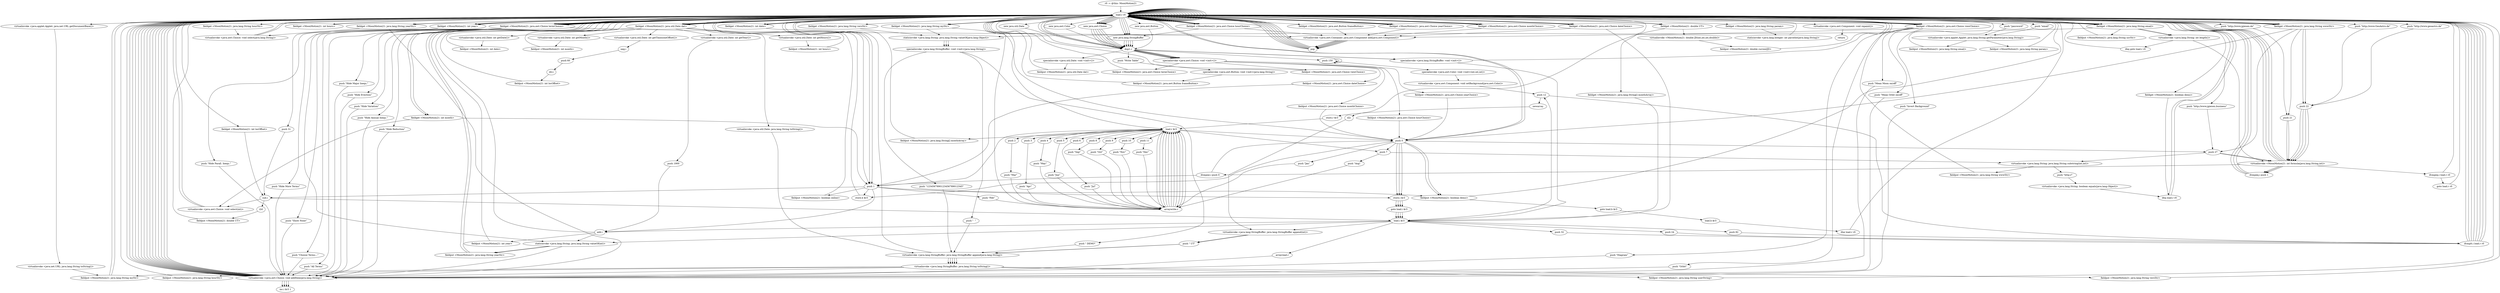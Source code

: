 digraph "" {
    "r0 := @this: MoonMotion21"
    "load.r r0"
    "r0 := @this: MoonMotion21"->"load.r r0";
    "new java.awt.Color"
    "load.r r0"->"new java.awt.Color";
    "dup1.r"
    "new java.awt.Color"->"dup1.r";
    "push 150"
    "dup1.r"->"push 150";
    "push 150"->"push 150";
    "push 150"->"push 150";
    "specialinvoke <java.awt.Color: void <init>(int,int,int)>"
    "push 150"->"specialinvoke <java.awt.Color: void <init>(int,int,int)>";
    "virtualinvoke <java.awt.Component: void setBackground(java.awt.Color)>"
    "specialinvoke <java.awt.Color: void <init>(int,int,int)>"->"virtualinvoke <java.awt.Component: void setBackground(java.awt.Color)>";
    "push 12"
    "virtualinvoke <java.awt.Component: void setBackground(java.awt.Color)>"->"push 12";
    "newarray"
    "push 12"->"newarray";
    "store.r $r3"
    "newarray"->"store.r $r3";
    "load.r $r3"
    "store.r $r3"->"load.r $r3";
    "push 0"
    "load.r $r3"->"push 0";
    "push \"Jan\""
    "push 0"->"push \"Jan\"";
    "arraywrite.r"
    "push \"Jan\""->"arraywrite.r";
    "arraywrite.r"->"load.r $r3";
    "push 1"
    "load.r $r3"->"push 1";
    "push \"Feb\""
    "push 1"->"push \"Feb\"";
    "push \"Feb\""->"arraywrite.r";
    "arraywrite.r"->"load.r $r3";
    "push 2"
    "load.r $r3"->"push 2";
    "push \"Mar\""
    "push 2"->"push \"Mar\"";
    "push \"Mar\""->"arraywrite.r";
    "arraywrite.r"->"load.r $r3";
    "push 3"
    "load.r $r3"->"push 3";
    "push \"Apr\""
    "push 3"->"push \"Apr\"";
    "push \"Apr\""->"arraywrite.r";
    "arraywrite.r"->"load.r $r3";
    "push 4"
    "load.r $r3"->"push 4";
    "push \"May\""
    "push 4"->"push \"May\"";
    "push \"May\""->"arraywrite.r";
    "arraywrite.r"->"load.r $r3";
    "push 5"
    "load.r $r3"->"push 5";
    "push \"Jun\""
    "push 5"->"push \"Jun\"";
    "push \"Jun\""->"arraywrite.r";
    "arraywrite.r"->"load.r $r3";
    "push 6"
    "load.r $r3"->"push 6";
    "push \"Jul\""
    "push 6"->"push \"Jul\"";
    "push \"Jul\""->"arraywrite.r";
    "arraywrite.r"->"load.r $r3";
    "push 7"
    "load.r $r3"->"push 7";
    "push \"Aug\""
    "push 7"->"push \"Aug\"";
    "push \"Aug\""->"arraywrite.r";
    "arraywrite.r"->"load.r $r3";
    "push 8"
    "load.r $r3"->"push 8";
    "push \"Sep\""
    "push 8"->"push \"Sep\"";
    "push \"Sep\""->"arraywrite.r";
    "arraywrite.r"->"load.r $r3";
    "push 9"
    "load.r $r3"->"push 9";
    "push \"Oct\""
    "push 9"->"push \"Oct\"";
    "push \"Oct\""->"arraywrite.r";
    "arraywrite.r"->"load.r $r3";
    "push 10"
    "load.r $r3"->"push 10";
    "push \"Nov\""
    "push 10"->"push \"Nov\"";
    "push \"Nov\""->"arraywrite.r";
    "arraywrite.r"->"load.r $r3";
    "push 11"
    "load.r $r3"->"push 11";
    "push \"Dec\""
    "push 11"->"push \"Dec\"";
    "push \"Dec\""->"arraywrite.r";
    "arraywrite.r"->"load.r r0";
    "load.r r0"->"load.r $r3";
    "fieldput <MoonMotion21: java.lang.String[] monthArray>"
    "load.r $r3"->"fieldput <MoonMotion21: java.lang.String[] monthArray>";
    "fieldput <MoonMotion21: java.lang.String[] monthArray>"->"load.r r0";
    "load.r r0"->"load.r r0";
    "virtualinvoke <java.applet.Applet: java.net.URL getDocumentBase()>"
    "load.r r0"->"virtualinvoke <java.applet.Applet: java.net.URL getDocumentBase()>";
    "virtualinvoke <java.net.URL: java.lang.String toString()>"
    "virtualinvoke <java.applet.Applet: java.net.URL getDocumentBase()>"->"virtualinvoke <java.net.URL: java.lang.String toString()>";
    "fieldput <MoonMotion21: java.lang.String myStr>"
    "virtualinvoke <java.net.URL: java.lang.String toString()>"->"fieldput <MoonMotion21: java.lang.String myStr>";
    "fieldput <MoonMotion21: java.lang.String myStr>"->"load.r r0";
    "new java.lang.StringBuffer"
    "load.r r0"->"new java.lang.StringBuffer";
    "new java.lang.StringBuffer"->"dup1.r";
    "dup1.r"->"load.r r0";
    "fieldget <MoonMotion21: java.lang.String myStr>"
    "load.r r0"->"fieldget <MoonMotion21: java.lang.String myStr>";
    "staticinvoke <java.lang.String: java.lang.String valueOf(java.lang.Object)>"
    "fieldget <MoonMotion21: java.lang.String myStr>"->"staticinvoke <java.lang.String: java.lang.String valueOf(java.lang.Object)>";
    "specialinvoke <java.lang.StringBuffer: void <init>(java.lang.String)>"
    "staticinvoke <java.lang.String: java.lang.String valueOf(java.lang.Object)>"->"specialinvoke <java.lang.StringBuffer: void <init>(java.lang.String)>";
    "push \"1234567890123456789012345\""
    "specialinvoke <java.lang.StringBuffer: void <init>(java.lang.String)>"->"push \"1234567890123456789012345\"";
    "virtualinvoke <java.lang.StringBuffer: java.lang.StringBuffer append(java.lang.String)>"
    "push \"1234567890123456789012345\""->"virtualinvoke <java.lang.StringBuffer: java.lang.StringBuffer append(java.lang.String)>";
    "virtualinvoke <java.lang.StringBuffer: java.lang.String toString()>"
    "virtualinvoke <java.lang.StringBuffer: java.lang.StringBuffer append(java.lang.String)>"->"virtualinvoke <java.lang.StringBuffer: java.lang.String toString()>";
    "virtualinvoke <java.lang.StringBuffer: java.lang.String toString()>"->"fieldput <MoonMotion21: java.lang.String myStr>";
    "fieldput <MoonMotion21: java.lang.String myStr>"->"load.r r0";
    "load.r r0"->"load.r r0";
    "load.r r0"->"fieldget <MoonMotion21: java.lang.String myStr>";
    "fieldget <MoonMotion21: java.lang.String myStr>"->"push 0";
    "push 27"
    "push 0"->"push 27";
    "virtualinvoke <java.lang.String: java.lang.String substring(int,int)>"
    "push 27"->"virtualinvoke <java.lang.String: java.lang.String substring(int,int)>";
    "fieldput <MoonMotion21: java.lang.String wwwStr>"
    "virtualinvoke <java.lang.String: java.lang.String substring(int,int)>"->"fieldput <MoonMotion21: java.lang.String wwwStr>";
    "fieldput <MoonMotion21: java.lang.String wwwStr>"->"load.r r0";
    "new java.util.Date"
    "load.r r0"->"new java.util.Date";
    "new java.util.Date"->"dup1.r";
    "specialinvoke <java.util.Date: void <init>()>"
    "dup1.r"->"specialinvoke <java.util.Date: void <init>()>";
    "fieldput <MoonMotion21: java.util.Date dat>"
    "specialinvoke <java.util.Date: void <init>()>"->"fieldput <MoonMotion21: java.util.Date dat>";
    "fieldput <MoonMotion21: java.util.Date dat>"->"load.r r0";
    "load.r r0"->"load.r r0";
    "fieldget <MoonMotion21: java.util.Date dat>"
    "load.r r0"->"fieldget <MoonMotion21: java.util.Date dat>";
    "virtualinvoke <java.util.Date: int getYear()>"
    "fieldget <MoonMotion21: java.util.Date dat>"->"virtualinvoke <java.util.Date: int getYear()>";
    "push 1900"
    "virtualinvoke <java.util.Date: int getYear()>"->"push 1900";
    "add.i"
    "push 1900"->"add.i";
    "fieldput <MoonMotion21: int year>"
    "add.i"->"fieldput <MoonMotion21: int year>";
    "fieldput <MoonMotion21: int year>"->"load.r r0";
    "load.r r0"->"load.r r0";
    "load.r r0"->"fieldget <MoonMotion21: java.util.Date dat>";
    "virtualinvoke <java.util.Date: int getMonth()>"
    "fieldget <MoonMotion21: java.util.Date dat>"->"virtualinvoke <java.util.Date: int getMonth()>";
    "fieldput <MoonMotion21: int month>"
    "virtualinvoke <java.util.Date: int getMonth()>"->"fieldput <MoonMotion21: int month>";
    "fieldput <MoonMotion21: int month>"->"load.r r0";
    "load.r r0"->"load.r r0";
    "load.r r0"->"fieldget <MoonMotion21: java.util.Date dat>";
    "virtualinvoke <java.util.Date: int getDate()>"
    "fieldget <MoonMotion21: java.util.Date dat>"->"virtualinvoke <java.util.Date: int getDate()>";
    "fieldput <MoonMotion21: int date>"
    "virtualinvoke <java.util.Date: int getDate()>"->"fieldput <MoonMotion21: int date>";
    "fieldput <MoonMotion21: int date>"->"load.r r0";
    "load.r r0"->"load.r r0";
    "load.r r0"->"fieldget <MoonMotion21: java.util.Date dat>";
    "virtualinvoke <java.util.Date: int getHours()>"
    "fieldget <MoonMotion21: java.util.Date dat>"->"virtualinvoke <java.util.Date: int getHours()>";
    "fieldput <MoonMotion21: int hours>"
    "virtualinvoke <java.util.Date: int getHours()>"->"fieldput <MoonMotion21: int hours>";
    "fieldput <MoonMotion21: int hours>"->"load.r r0";
    "load.r r0"->"load.r r0";
    "load.r r0"->"fieldget <MoonMotion21: java.util.Date dat>";
    "virtualinvoke <java.util.Date: int getTimezoneOffset()>"
    "fieldget <MoonMotion21: java.util.Date dat>"->"virtualinvoke <java.util.Date: int getTimezoneOffset()>";
    "neg.i"
    "virtualinvoke <java.util.Date: int getTimezoneOffset()>"->"neg.i";
    "push 60"
    "neg.i"->"push 60";
    "div.i"
    "push 60"->"div.i";
    "fieldput <MoonMotion21: int locOffset>"
    "div.i"->"fieldput <MoonMotion21: int locOffset>";
    "fieldput <MoonMotion21: int locOffset>"->"load.r r0";
    "load.r r0"->"load.r r0";
    "fieldget <MoonMotion21: int hours>"
    "load.r r0"->"fieldget <MoonMotion21: int hours>";
    "fieldget <MoonMotion21: int hours>"->"load.r r0";
    "fieldget <MoonMotion21: int locOffset>"
    "load.r r0"->"fieldget <MoonMotion21: int locOffset>";
    "sub.i"
    "fieldget <MoonMotion21: int locOffset>"->"sub.i";
    "i2d"
    "sub.i"->"i2d";
    "fieldput <MoonMotion21: double UT>"
    "i2d"->"fieldput <MoonMotion21: double UT>";
    "fieldput <MoonMotion21: double UT>"->"load.r r0";
    "load.r r0"->"load.r r0";
    "load.r r0"->"load.r r0";
    "fieldget <MoonMotion21: int date>"
    "load.r r0"->"fieldget <MoonMotion21: int date>";
    "fieldget <MoonMotion21: int date>"->"load.r r0";
    "fieldget <MoonMotion21: int month>"
    "load.r r0"->"fieldget <MoonMotion21: int month>";
    "fieldget <MoonMotion21: int month>"->"push 1";
    "push 1"->"add.i";
    "add.i"->"load.r r0";
    "fieldget <MoonMotion21: int year>"
    "load.r r0"->"fieldget <MoonMotion21: int year>";
    "fieldget <MoonMotion21: int year>"->"load.r r0";
    "fieldget <MoonMotion21: double UT>"
    "load.r r0"->"fieldget <MoonMotion21: double UT>";
    "virtualinvoke <MoonMotion21: double JD(int,int,int,double)>"
    "fieldget <MoonMotion21: double UT>"->"virtualinvoke <MoonMotion21: double JD(int,int,int,double)>";
    "fieldput <MoonMotion21: double currentJD>"
    "virtualinvoke <MoonMotion21: double JD(int,int,int,double)>"->"fieldput <MoonMotion21: double currentJD>";
    "fieldput <MoonMotion21: double currentJD>"->"load.r r0";
    "new java.awt.Choice"
    "load.r r0"->"new java.awt.Choice";
    "new java.awt.Choice"->"dup1.r";
    "specialinvoke <java.awt.Choice: void <init>()>"
    "dup1.r"->"specialinvoke <java.awt.Choice: void <init>()>";
    "fieldput <MoonMotion21: java.awt.Choice yearChoice>"
    "specialinvoke <java.awt.Choice: void <init>()>"->"fieldput <MoonMotion21: java.awt.Choice yearChoice>";
    "fieldput <MoonMotion21: java.awt.Choice yearChoice>"->"push 0";
    "store.i $r3"
    "push 0"->"store.i $r3";
    "goto load.i $r3"
    "store.i $r3"->"goto load.i $r3";
    "load.i $r3"
    "goto load.i $r3"->"load.i $r3";
    "push 82"
    "load.i $r3"->"push 82";
    "ifcmplt.i load.r r0"
    "push 82"->"ifcmplt.i load.r r0";
    "ifcmplt.i load.r r0"->"load.r r0";
    "load.r r0"->"load.r r0";
    "load.r r0"->"fieldget <MoonMotion21: int year>";
    "staticinvoke <java.lang.String: java.lang.String valueOf(int)>"
    "fieldget <MoonMotion21: int year>"->"staticinvoke <java.lang.String: java.lang.String valueOf(int)>";
    "fieldput <MoonMotion21: java.lang.String yearStr>"
    "staticinvoke <java.lang.String: java.lang.String valueOf(int)>"->"fieldput <MoonMotion21: java.lang.String yearStr>";
    "fieldput <MoonMotion21: java.lang.String yearStr>"->"load.r r0";
    "fieldget <MoonMotion21: java.awt.Choice yearChoice>"
    "load.r r0"->"fieldget <MoonMotion21: java.awt.Choice yearChoice>";
    "fieldget <MoonMotion21: java.awt.Choice yearChoice>"->"load.r r0";
    "fieldget <MoonMotion21: java.lang.String yearStr>"
    "load.r r0"->"fieldget <MoonMotion21: java.lang.String yearStr>";
    "virtualinvoke <java.awt.Choice: void select(java.lang.String)>"
    "fieldget <MoonMotion21: java.lang.String yearStr>"->"virtualinvoke <java.awt.Choice: void select(java.lang.String)>";
    "virtualinvoke <java.awt.Choice: void select(java.lang.String)>"->"load.r r0";
    "load.r r0"->"load.r r0";
    "load.r r0"->"fieldget <MoonMotion21: java.awt.Choice yearChoice>";
    "virtualinvoke <java.awt.Container: java.awt.Component add(java.awt.Component)>"
    "fieldget <MoonMotion21: java.awt.Choice yearChoice>"->"virtualinvoke <java.awt.Container: java.awt.Component add(java.awt.Component)>";
    "pop"
    "virtualinvoke <java.awt.Container: java.awt.Component add(java.awt.Component)>"->"pop";
    "pop"->"load.r r0";
    "load.r r0"->"new java.awt.Choice";
    "new java.awt.Choice"->"dup1.r";
    "dup1.r"->"specialinvoke <java.awt.Choice: void <init>()>";
    "fieldput <MoonMotion21: java.awt.Choice monthChoice>"
    "specialinvoke <java.awt.Choice: void <init>()>"->"fieldput <MoonMotion21: java.awt.Choice monthChoice>";
    "fieldput <MoonMotion21: java.awt.Choice monthChoice>"->"push 0";
    "push 0"->"store.i $r3";
    "store.i $r3"->"goto load.i $r3";
    "goto load.i $r3"->"load.i $r3";
    "load.i $r3"->"push 12";
    "push 12"->"ifcmplt.i load.r r0";
    "ifcmplt.i load.r r0"->"load.r r0";
    "fieldget <MoonMotion21: java.awt.Choice monthChoice>"
    "load.r r0"->"fieldget <MoonMotion21: java.awt.Choice monthChoice>";
    "fieldget <MoonMotion21: java.awt.Choice monthChoice>"->"load.r r0";
    "load.r r0"->"fieldget <MoonMotion21: int month>";
    "virtualinvoke <java.awt.Choice: void select(int)>"
    "fieldget <MoonMotion21: int month>"->"virtualinvoke <java.awt.Choice: void select(int)>";
    "virtualinvoke <java.awt.Choice: void select(int)>"->"load.r r0";
    "load.r r0"->"load.r r0";
    "load.r r0"->"fieldget <MoonMotion21: java.awt.Choice monthChoice>";
    "fieldget <MoonMotion21: java.awt.Choice monthChoice>"->"virtualinvoke <java.awt.Container: java.awt.Component add(java.awt.Component)>";
    "virtualinvoke <java.awt.Container: java.awt.Component add(java.awt.Component)>"->"pop";
    "pop"->"load.r r0";
    "load.r r0"->"new java.awt.Choice";
    "new java.awt.Choice"->"dup1.r";
    "dup1.r"->"specialinvoke <java.awt.Choice: void <init>()>";
    "fieldput <MoonMotion21: java.awt.Choice dateChoice>"
    "specialinvoke <java.awt.Choice: void <init>()>"->"fieldput <MoonMotion21: java.awt.Choice dateChoice>";
    "fieldput <MoonMotion21: java.awt.Choice dateChoice>"->"push 1";
    "push 1"->"store.i $r3";
    "store.i $r3"->"goto load.i $r3";
    "goto load.i $r3"->"load.i $r3";
    "push 32"
    "load.i $r3"->"push 32";
    "push 32"->"ifcmplt.i load.r r0";
    "ifcmplt.i load.r r0"->"load.r r0";
    "fieldget <MoonMotion21: java.awt.Choice dateChoice>"
    "load.r r0"->"fieldget <MoonMotion21: java.awt.Choice dateChoice>";
    "fieldget <MoonMotion21: java.awt.Choice dateChoice>"->"load.r r0";
    "load.r r0"->"fieldget <MoonMotion21: int date>";
    "fieldget <MoonMotion21: int date>"->"push 1";
    "push 1"->"sub.i";
    "sub.i"->"virtualinvoke <java.awt.Choice: void select(int)>";
    "virtualinvoke <java.awt.Choice: void select(int)>"->"load.r r0";
    "load.r r0"->"load.r r0";
    "load.r r0"->"fieldget <MoonMotion21: java.awt.Choice dateChoice>";
    "fieldget <MoonMotion21: java.awt.Choice dateChoice>"->"virtualinvoke <java.awt.Container: java.awt.Component add(java.awt.Component)>";
    "virtualinvoke <java.awt.Container: java.awt.Component add(java.awt.Component)>"->"pop";
    "pop"->"load.r r0";
    "load.r r0"->"new java.awt.Choice";
    "new java.awt.Choice"->"dup1.r";
    "dup1.r"->"specialinvoke <java.awt.Choice: void <init>()>";
    "fieldput <MoonMotion21: java.awt.Choice hourChoice>"
    "specialinvoke <java.awt.Choice: void <init>()>"->"fieldput <MoonMotion21: java.awt.Choice hourChoice>";
    "fieldput <MoonMotion21: java.awt.Choice hourChoice>"->"push 0";
    "push 0"->"store.i $r3";
    "store.i $r3"->"goto load.i $r3";
    "goto load.i $r3"->"load.i $r3";
    "push 24"
    "load.i $r3"->"push 24";
    "push 24"->"ifcmplt.i load.r r0";
    "ifcmplt.i load.r r0"->"load.r r0";
    "load.r r0"->"new java.lang.StringBuffer";
    "new java.lang.StringBuffer"->"dup1.r";
    "specialinvoke <java.lang.StringBuffer: void <init>()>"
    "dup1.r"->"specialinvoke <java.lang.StringBuffer: void <init>()>";
    "specialinvoke <java.lang.StringBuffer: void <init>()>"->"load.r r0";
    "load.r r0"->"fieldget <MoonMotion21: double UT>";
    "d2i"
    "fieldget <MoonMotion21: double UT>"->"d2i";
    "virtualinvoke <java.lang.StringBuffer: java.lang.StringBuffer append(int)>"
    "d2i"->"virtualinvoke <java.lang.StringBuffer: java.lang.StringBuffer append(int)>";
    "push \" UT\""
    "virtualinvoke <java.lang.StringBuffer: java.lang.StringBuffer append(int)>"->"push \" UT\"";
    "push \" UT\""->"virtualinvoke <java.lang.StringBuffer: java.lang.StringBuffer append(java.lang.String)>";
    "virtualinvoke <java.lang.StringBuffer: java.lang.StringBuffer append(java.lang.String)>"->"virtualinvoke <java.lang.StringBuffer: java.lang.String toString()>";
    "fieldput <MoonMotion21: java.lang.String hourStr>"
    "virtualinvoke <java.lang.StringBuffer: java.lang.String toString()>"->"fieldput <MoonMotion21: java.lang.String hourStr>";
    "fieldput <MoonMotion21: java.lang.String hourStr>"->"load.r r0";
    "fieldget <MoonMotion21: java.awt.Choice hourChoice>"
    "load.r r0"->"fieldget <MoonMotion21: java.awt.Choice hourChoice>";
    "fieldget <MoonMotion21: java.awt.Choice hourChoice>"->"load.r r0";
    "fieldget <MoonMotion21: java.lang.String hourStr>"
    "load.r r0"->"fieldget <MoonMotion21: java.lang.String hourStr>";
    "fieldget <MoonMotion21: java.lang.String hourStr>"->"virtualinvoke <java.awt.Choice: void select(java.lang.String)>";
    "virtualinvoke <java.awt.Choice: void select(java.lang.String)>"->"load.r r0";
    "load.r r0"->"load.r r0";
    "load.r r0"->"fieldget <MoonMotion21: java.awt.Choice hourChoice>";
    "fieldget <MoonMotion21: java.awt.Choice hourChoice>"->"virtualinvoke <java.awt.Container: java.awt.Component add(java.awt.Component)>";
    "virtualinvoke <java.awt.Container: java.awt.Component add(java.awt.Component)>"->"pop";
    "pop"->"load.r r0";
    "load.r r0"->"new java.awt.Choice";
    "new java.awt.Choice"->"dup1.r";
    "dup1.r"->"specialinvoke <java.awt.Choice: void <init>()>";
    "fieldput <MoonMotion21: java.awt.Choice termChoice>"
    "specialinvoke <java.awt.Choice: void <init>()>"->"fieldput <MoonMotion21: java.awt.Choice termChoice>";
    "fieldput <MoonMotion21: java.awt.Choice termChoice>"->"load.r r0";
    "fieldget <MoonMotion21: java.awt.Choice termChoice>"
    "load.r r0"->"fieldget <MoonMotion21: java.awt.Choice termChoice>";
    "push \"Choose Terms...\""
    "fieldget <MoonMotion21: java.awt.Choice termChoice>"->"push \"Choose Terms...\"";
    "virtualinvoke <java.awt.Choice: void addItem(java.lang.String)>"
    "push \"Choose Terms...\""->"virtualinvoke <java.awt.Choice: void addItem(java.lang.String)>";
    "virtualinvoke <java.awt.Choice: void addItem(java.lang.String)>"->"load.r r0";
    "load.r r0"->"fieldget <MoonMotion21: java.awt.Choice termChoice>";
    "push \"All Terms\""
    "fieldget <MoonMotion21: java.awt.Choice termChoice>"->"push \"All Terms\"";
    "push \"All Terms\""->"virtualinvoke <java.awt.Choice: void addItem(java.lang.String)>";
    "virtualinvoke <java.awt.Choice: void addItem(java.lang.String)>"->"load.r r0";
    "load.r r0"->"fieldget <MoonMotion21: java.awt.Choice termChoice>";
    "push \"Hide Major Inequ.\""
    "fieldget <MoonMotion21: java.awt.Choice termChoice>"->"push \"Hide Major Inequ.\"";
    "push \"Hide Major Inequ.\""->"virtualinvoke <java.awt.Choice: void addItem(java.lang.String)>";
    "virtualinvoke <java.awt.Choice: void addItem(java.lang.String)>"->"load.r r0";
    "load.r r0"->"fieldget <MoonMotion21: java.awt.Choice termChoice>";
    "push \"Hide Evection\""
    "fieldget <MoonMotion21: java.awt.Choice termChoice>"->"push \"Hide Evection\"";
    "push \"Hide Evection\""->"virtualinvoke <java.awt.Choice: void addItem(java.lang.String)>";
    "virtualinvoke <java.awt.Choice: void addItem(java.lang.String)>"->"load.r r0";
    "load.r r0"->"fieldget <MoonMotion21: java.awt.Choice termChoice>";
    "push \"Hide Variation\""
    "fieldget <MoonMotion21: java.awt.Choice termChoice>"->"push \"Hide Variation\"";
    "push \"Hide Variation\""->"virtualinvoke <java.awt.Choice: void addItem(java.lang.String)>";
    "virtualinvoke <java.awt.Choice: void addItem(java.lang.String)>"->"load.r r0";
    "load.r r0"->"fieldget <MoonMotion21: java.awt.Choice termChoice>";
    "push \"Hide Annual Inequ.\""
    "fieldget <MoonMotion21: java.awt.Choice termChoice>"->"push \"Hide Annual Inequ.\"";
    "push \"Hide Annual Inequ.\""->"virtualinvoke <java.awt.Choice: void addItem(java.lang.String)>";
    "virtualinvoke <java.awt.Choice: void addItem(java.lang.String)>"->"load.r r0";
    "load.r r0"->"fieldget <MoonMotion21: java.awt.Choice termChoice>";
    "push \"Hide Reduction\""
    "fieldget <MoonMotion21: java.awt.Choice termChoice>"->"push \"Hide Reduction\"";
    "push \"Hide Reduction\""->"virtualinvoke <java.awt.Choice: void addItem(java.lang.String)>";
    "virtualinvoke <java.awt.Choice: void addItem(java.lang.String)>"->"load.r r0";
    "load.r r0"->"fieldget <MoonMotion21: java.awt.Choice termChoice>";
    "push \"Hide Parall. Inequ.\""
    "fieldget <MoonMotion21: java.awt.Choice termChoice>"->"push \"Hide Parall. Inequ.\"";
    "push \"Hide Parall. Inequ.\""->"virtualinvoke <java.awt.Choice: void addItem(java.lang.String)>";
    "virtualinvoke <java.awt.Choice: void addItem(java.lang.String)>"->"load.r r0";
    "load.r r0"->"fieldget <MoonMotion21: java.awt.Choice termChoice>";
    "push \"Hide More Terms\""
    "fieldget <MoonMotion21: java.awt.Choice termChoice>"->"push \"Hide More Terms\"";
    "push \"Hide More Terms\""->"virtualinvoke <java.awt.Choice: void addItem(java.lang.String)>";
    "virtualinvoke <java.awt.Choice: void addItem(java.lang.String)>"->"load.r r0";
    "load.r r0"->"fieldget <MoonMotion21: java.awt.Choice termChoice>";
    "push \"Show None\""
    "fieldget <MoonMotion21: java.awt.Choice termChoice>"->"push \"Show None\"";
    "push \"Show None\""->"virtualinvoke <java.awt.Choice: void addItem(java.lang.String)>";
    "virtualinvoke <java.awt.Choice: void addItem(java.lang.String)>"->"load.r r0";
    "load.r r0"->"load.r r0";
    "load.r r0"->"fieldget <MoonMotion21: java.awt.Choice termChoice>";
    "fieldget <MoonMotion21: java.awt.Choice termChoice>"->"virtualinvoke <java.awt.Container: java.awt.Component add(java.awt.Component)>";
    "virtualinvoke <java.awt.Container: java.awt.Component add(java.awt.Component)>"->"pop";
    "pop"->"load.r r0";
    "new java.awt.Button"
    "load.r r0"->"new java.awt.Button";
    "new java.awt.Button"->"dup1.r";
    "push \"Write Table\""
    "dup1.r"->"push \"Write Table\"";
    "specialinvoke <java.awt.Button: void <init>(java.lang.String)>"
    "push \"Write Table\""->"specialinvoke <java.awt.Button: void <init>(java.lang.String)>";
    "fieldput <MoonMotion21: java.awt.Button frameButton>"
    "specialinvoke <java.awt.Button: void <init>(java.lang.String)>"->"fieldput <MoonMotion21: java.awt.Button frameButton>";
    "fieldput <MoonMotion21: java.awt.Button frameButton>"->"load.r r0";
    "load.r r0"->"load.r r0";
    "fieldget <MoonMotion21: java.awt.Button frameButton>"
    "load.r r0"->"fieldget <MoonMotion21: java.awt.Button frameButton>";
    "fieldget <MoonMotion21: java.awt.Button frameButton>"->"virtualinvoke <java.awt.Container: java.awt.Component add(java.awt.Component)>";
    "virtualinvoke <java.awt.Container: java.awt.Component add(java.awt.Component)>"->"pop";
    "pop"->"load.r r0";
    "load.r r0"->"new java.awt.Choice";
    "new java.awt.Choice"->"dup1.r";
    "dup1.r"->"specialinvoke <java.awt.Choice: void <init>()>";
    "fieldput <MoonMotion21: java.awt.Choice viewChoice>"
    "specialinvoke <java.awt.Choice: void <init>()>"->"fieldput <MoonMotion21: java.awt.Choice viewChoice>";
    "fieldput <MoonMotion21: java.awt.Choice viewChoice>"->"load.r r0";
    "fieldget <MoonMotion21: java.awt.Choice viewChoice>"
    "load.r r0"->"fieldget <MoonMotion21: java.awt.Choice viewChoice>";
    "push \"Diagram\""
    "fieldget <MoonMotion21: java.awt.Choice viewChoice>"->"push \"Diagram\"";
    "push \"Diagram\""->"virtualinvoke <java.awt.Choice: void addItem(java.lang.String)>";
    "virtualinvoke <java.awt.Choice: void addItem(java.lang.String)>"->"load.r r0";
    "load.r r0"->"fieldget <MoonMotion21: java.awt.Choice viewChoice>";
    "push \"Orbit\""
    "fieldget <MoonMotion21: java.awt.Choice viewChoice>"->"push \"Orbit\"";
    "push \"Orbit\""->"virtualinvoke <java.awt.Choice: void addItem(java.lang.String)>";
    "virtualinvoke <java.awt.Choice: void addItem(java.lang.String)>"->"load.r r0";
    "load.r r0"->"fieldget <MoonMotion21: java.awt.Choice viewChoice>";
    "push \"Mean Moon on/off\""
    "fieldget <MoonMotion21: java.awt.Choice viewChoice>"->"push \"Mean Moon on/off\"";
    "push \"Mean Moon on/off\""->"virtualinvoke <java.awt.Choice: void addItem(java.lang.String)>";
    "virtualinvoke <java.awt.Choice: void addItem(java.lang.String)>"->"load.r r0";
    "load.r r0"->"fieldget <MoonMotion21: java.awt.Choice viewChoice>";
    "push \"Mean Orbit on/off\""
    "fieldget <MoonMotion21: java.awt.Choice viewChoice>"->"push \"Mean Orbit on/off\"";
    "push \"Mean Orbit on/off\""->"virtualinvoke <java.awt.Choice: void addItem(java.lang.String)>";
    "virtualinvoke <java.awt.Choice: void addItem(java.lang.String)>"->"load.r r0";
    "load.r r0"->"fieldget <MoonMotion21: java.awt.Choice viewChoice>";
    "push \"Invert Background\""
    "fieldget <MoonMotion21: java.awt.Choice viewChoice>"->"push \"Invert Background\"";
    "push \"Invert Background\""->"virtualinvoke <java.awt.Choice: void addItem(java.lang.String)>";
    "virtualinvoke <java.awt.Choice: void addItem(java.lang.String)>"->"load.r r0";
    "load.r r0"->"load.r r0";
    "load.r r0"->"fieldget <MoonMotion21: java.awt.Choice viewChoice>";
    "fieldget <MoonMotion21: java.awt.Choice viewChoice>"->"virtualinvoke <java.awt.Container: java.awt.Component add(java.awt.Component)>";
    "virtualinvoke <java.awt.Container: java.awt.Component add(java.awt.Component)>"->"pop";
    "pop"->"load.r r0";
    "load.r r0"->"load.r r0";
    "push \"email\""
    "load.r r0"->"push \"email\"";
    "virtualinvoke <java.applet.Applet: java.lang.String getParameter(java.lang.String)>"
    "push \"email\""->"virtualinvoke <java.applet.Applet: java.lang.String getParameter(java.lang.String)>";
    "fieldput <MoonMotion21: java.lang.String email>"
    "virtualinvoke <java.applet.Applet: java.lang.String getParameter(java.lang.String)>"->"fieldput <MoonMotion21: java.lang.String email>";
    "fieldput <MoonMotion21: java.lang.String email>"->"load.r r0";
    "load.r r0"->"load.r r0";
    "push \"password\""
    "load.r r0"->"push \"password\"";
    "push \"password\""->"virtualinvoke <java.applet.Applet: java.lang.String getParameter(java.lang.String)>";
    "fieldput <MoonMotion21: java.lang.String param>"
    "virtualinvoke <java.applet.Applet: java.lang.String getParameter(java.lang.String)>"->"fieldput <MoonMotion21: java.lang.String param>";
    "fieldput <MoonMotion21: java.lang.String param>"->"load.r r0";
    "load.r r0"->"load.r r0";
    "fieldget <MoonMotion21: java.lang.String email>"
    "load.r r0"->"fieldget <MoonMotion21: java.lang.String email>";
    "fieldput <MoonMotion21: java.lang.String usrStr>"
    "fieldget <MoonMotion21: java.lang.String email>"->"fieldput <MoonMotion21: java.lang.String usrStr>";
    "fieldput <MoonMotion21: java.lang.String usrStr>"->"load.r r0";
    "load.r r0"->"new java.lang.StringBuffer";
    "new java.lang.StringBuffer"->"dup1.r";
    "dup1.r"->"load.r r0";
    "load.r r0"->"fieldget <MoonMotion21: java.lang.String email>";
    "fieldget <MoonMotion21: java.lang.String email>"->"staticinvoke <java.lang.String: java.lang.String valueOf(java.lang.Object)>";
    "staticinvoke <java.lang.String: java.lang.String valueOf(java.lang.Object)>"->"specialinvoke <java.lang.StringBuffer: void <init>(java.lang.String)>";
    "push \"  \""
    "specialinvoke <java.lang.StringBuffer: void <init>(java.lang.String)>"->"push \"  \"";
    "push \"  \""->"virtualinvoke <java.lang.StringBuffer: java.lang.StringBuffer append(java.lang.String)>";
    "virtualinvoke <java.lang.StringBuffer: java.lang.StringBuffer append(java.lang.String)>"->"load.r r0";
    "load.r r0"->"fieldget <MoonMotion21: java.util.Date dat>";
    "virtualinvoke <java.util.Date: java.lang.String toString()>"
    "fieldget <MoonMotion21: java.util.Date dat>"->"virtualinvoke <java.util.Date: java.lang.String toString()>";
    "virtualinvoke <java.util.Date: java.lang.String toString()>"->"virtualinvoke <java.lang.StringBuffer: java.lang.StringBuffer append(java.lang.String)>";
    "virtualinvoke <java.lang.StringBuffer: java.lang.StringBuffer append(java.lang.String)>"->"virtualinvoke <java.lang.StringBuffer: java.lang.String toString()>";
    "fieldput <MoonMotion21: java.lang.String userString>"
    "virtualinvoke <java.lang.StringBuffer: java.lang.String toString()>"->"fieldput <MoonMotion21: java.lang.String userString>";
    "fieldput <MoonMotion21: java.lang.String userString>"->"load.r r0";
    "load.r r0"->"load.r r0";
    "fieldget <MoonMotion21: java.lang.String wwwStr>"
    "load.r r0"->"fieldget <MoonMotion21: java.lang.String wwwStr>";
    "push 22"
    "fieldget <MoonMotion21: java.lang.String wwwStr>"->"push 22";
    "virtualinvoke <MoonMotion21: int formula(java.lang.String,int)>"
    "push 22"->"virtualinvoke <MoonMotion21: int formula(java.lang.String,int)>";
    "virtualinvoke <MoonMotion21: int formula(java.lang.String,int)>"->"load.r r0";
    "push \"http://www.GeoAstro.de\""
    "load.r r0"->"push \"http://www.GeoAstro.de\"";
    "push \"http://www.GeoAstro.de\""->"push 22";
    "push 22"->"virtualinvoke <MoonMotion21: int formula(java.lang.String,int)>";
    "ifcmpeq.i push 1"
    "virtualinvoke <MoonMotion21: int formula(java.lang.String,int)>"->"ifcmpeq.i push 1";
    "ifcmpeq.i push 1"->"load.r r0";
    "load.r r0"->"load.r r0";
    "load.r r0"->"fieldget <MoonMotion21: java.lang.String wwwStr>";
    "fieldget <MoonMotion21: java.lang.String wwwStr>"->"push 22";
    "push 22"->"virtualinvoke <MoonMotion21: int formula(java.lang.String,int)>";
    "virtualinvoke <MoonMotion21: int formula(java.lang.String,int)>"->"load.r r0";
    "push \"http://www.geoastro.de\""
    "load.r r0"->"push \"http://www.geoastro.de\"";
    "push \"http://www.geoastro.de\""->"push 22";
    "push 22"->"virtualinvoke <MoonMotion21: int formula(java.lang.String,int)>";
    "virtualinvoke <MoonMotion21: int formula(java.lang.String,int)>"->"ifcmpeq.i push 1";
    "ifcmpeq.i push 1"->"load.r r0";
    "load.r r0"->"load.r r0";
    "load.r r0"->"fieldget <MoonMotion21: java.lang.String wwwStr>";
    "push 21"
    "fieldget <MoonMotion21: java.lang.String wwwStr>"->"push 21";
    "push 21"->"virtualinvoke <MoonMotion21: int formula(java.lang.String,int)>";
    "virtualinvoke <MoonMotion21: int formula(java.lang.String,int)>"->"load.r r0";
    "push \"http://www.jgiesen.de\""
    "load.r r0"->"push \"http://www.jgiesen.de\"";
    "push \"http://www.jgiesen.de\""->"push 21";
    "push 21"->"virtualinvoke <MoonMotion21: int formula(java.lang.String,int)>";
    "virtualinvoke <MoonMotion21: int formula(java.lang.String,int)>"->"ifcmpeq.i push 1";
    "ifcmpeq.i push 1"->"load.r r0";
    "load.r r0"->"load.r r0";
    "load.r r0"->"fieldget <MoonMotion21: java.lang.String wwwStr>";
    "fieldget <MoonMotion21: java.lang.String wwwStr>"->"push 27";
    "push 27"->"virtualinvoke <MoonMotion21: int formula(java.lang.String,int)>";
    "virtualinvoke <MoonMotion21: int formula(java.lang.String,int)>"->"load.r r0";
    "push \"http://www.jgiesen.business\""
    "load.r r0"->"push \"http://www.jgiesen.business\"";
    "push \"http://www.jgiesen.business\""->"push 27";
    "push 27"->"virtualinvoke <MoonMotion21: int formula(java.lang.String,int)>";
    "ifcmpne.i push 0"
    "virtualinvoke <MoonMotion21: int formula(java.lang.String,int)>"->"ifcmpne.i push 0";
    "ifcmpne.i push 0"->"push 1";
    "store.b $r3"
    "push 1"->"store.b $r3";
    "store.b $r3"->"load.r r0";
    "load.r r0"->"push 1";
    "fieldput <MoonMotion21: boolean online>"
    "push 1"->"fieldput <MoonMotion21: boolean online>";
    "fieldput <MoonMotion21: boolean online>"->"load.r r0";
    "load.r r0"->"push 0";
    "fieldput <MoonMotion21: boolean demo>"
    "push 0"->"fieldput <MoonMotion21: boolean demo>";
    "goto load.b $r3"
    "fieldput <MoonMotion21: boolean demo>"->"goto load.b $r3";
    "load.b $r3"
    "goto load.b $r3"->"load.b $r3";
    "ifne load.r r0"
    "load.b $r3"->"ifne load.r r0";
    "ifne load.r r0"->"load.r r0";
    "load.r r0"->"fieldget <MoonMotion21: java.lang.String email>";
    "virtualinvoke <java.lang.String: int length()>"
    "fieldget <MoonMotion21: java.lang.String email>"->"virtualinvoke <java.lang.String: int length()>";
    "ifeq goto load.r r0"
    "virtualinvoke <java.lang.String: int length()>"->"ifeq goto load.r r0";
    "ifeq goto load.r r0"->"load.r r0";
    "fieldget <MoonMotion21: java.lang.String param>"
    "load.r r0"->"fieldget <MoonMotion21: java.lang.String param>";
    "staticinvoke <java.lang.Integer: int parseInt(java.lang.String)>"
    "fieldget <MoonMotion21: java.lang.String param>"->"staticinvoke <java.lang.Integer: int parseInt(java.lang.String)>";
    "staticinvoke <java.lang.Integer: int parseInt(java.lang.String)>"->"load.r r0";
    "load.r r0"->"load.r r0";
    "load.r r0"->"fieldget <MoonMotion21: java.lang.String email>";
    "fieldget <MoonMotion21: java.lang.String email>"->"load.r r0";
    "load.r r0"->"fieldget <MoonMotion21: java.lang.String email>";
    "fieldget <MoonMotion21: java.lang.String email>"->"virtualinvoke <java.lang.String: int length()>";
    "virtualinvoke <java.lang.String: int length()>"->"virtualinvoke <MoonMotion21: int formula(java.lang.String,int)>";
    "ifcmpeq.i load.r r0"
    "virtualinvoke <MoonMotion21: int formula(java.lang.String,int)>"->"ifcmpeq.i load.r r0";
    "goto load.r r0"
    "ifcmpeq.i load.r r0"->"goto load.r r0";
    "goto load.r r0"->"load.r r0";
    "load.r r0"->"fieldget <MoonMotion21: java.lang.String wwwStr>";
    "fieldget <MoonMotion21: java.lang.String wwwStr>"->"push 0";
    "push 0"->"push 7";
    "push 7"->"virtualinvoke <java.lang.String: java.lang.String substring(int,int)>";
    "push \"http://\""
    "virtualinvoke <java.lang.String: java.lang.String substring(int,int)>"->"push \"http://\"";
    "virtualinvoke <java.lang.String: boolean equals(java.lang.Object)>"
    "push \"http://\""->"virtualinvoke <java.lang.String: boolean equals(java.lang.Object)>";
    "ifeq load.r r0"
    "virtualinvoke <java.lang.String: boolean equals(java.lang.Object)>"->"ifeq load.r r0";
    "ifeq load.r r0"->"load.r r0";
    "load.r r0"->"push 1";
    "push 1"->"fieldput <MoonMotion21: boolean demo>";
    "fieldput <MoonMotion21: boolean demo>"->"load.r r0";
    "fieldget <MoonMotion21: boolean demo>"
    "load.r r0"->"fieldget <MoonMotion21: boolean demo>";
    "fieldget <MoonMotion21: boolean demo>"->"ifeq load.r r0";
    "ifeq load.r r0"->"load.r r0";
    "load.r r0"->"new java.lang.StringBuffer";
    "new java.lang.StringBuffer"->"dup1.r";
    "dup1.r"->"load.r r0";
    "fieldget <MoonMotion21: java.lang.String versStr>"
    "load.r r0"->"fieldget <MoonMotion21: java.lang.String versStr>";
    "fieldget <MoonMotion21: java.lang.String versStr>"->"staticinvoke <java.lang.String: java.lang.String valueOf(java.lang.Object)>";
    "staticinvoke <java.lang.String: java.lang.String valueOf(java.lang.Object)>"->"specialinvoke <java.lang.StringBuffer: void <init>(java.lang.String)>";
    "push \" DEMO\""
    "specialinvoke <java.lang.StringBuffer: void <init>(java.lang.String)>"->"push \" DEMO\"";
    "push \" DEMO\""->"virtualinvoke <java.lang.StringBuffer: java.lang.StringBuffer append(java.lang.String)>";
    "virtualinvoke <java.lang.StringBuffer: java.lang.StringBuffer append(java.lang.String)>"->"virtualinvoke <java.lang.StringBuffer: java.lang.String toString()>";
    "fieldput <MoonMotion21: java.lang.String versStr>"
    "virtualinvoke <java.lang.StringBuffer: java.lang.String toString()>"->"fieldput <MoonMotion21: java.lang.String versStr>";
    "fieldput <MoonMotion21: java.lang.String versStr>"->"load.r r0";
    "virtualinvoke <java.awt.Component: void repaint()>"
    "load.r r0"->"virtualinvoke <java.awt.Component: void repaint()>";
    "return"
    "virtualinvoke <java.awt.Component: void repaint()>"->"return";
    "ifcmpeq.i load.r r0"->"load.r r0";
    "load.r r0"->"push 0";
    "push 0"->"fieldput <MoonMotion21: boolean demo>";
    "ifcmpne.i push 0"->"push 0";
    "push 0"->"store.b $r3";
    "ifcmplt.i load.r r0"->"load.r r0";
    "load.r r0"->"fieldget <MoonMotion21: java.awt.Choice hourChoice>";
    "fieldget <MoonMotion21: java.awt.Choice hourChoice>"->"new java.lang.StringBuffer";
    "new java.lang.StringBuffer"->"dup1.r";
    "dup1.r"->"specialinvoke <java.lang.StringBuffer: void <init>()>";
    "specialinvoke <java.lang.StringBuffer: void <init>()>"->"load.i $r3";
    "load.i $r3"->"virtualinvoke <java.lang.StringBuffer: java.lang.StringBuffer append(int)>";
    "virtualinvoke <java.lang.StringBuffer: java.lang.StringBuffer append(int)>"->"push \" UT\"";
    "push \" UT\""->"virtualinvoke <java.lang.StringBuffer: java.lang.StringBuffer append(java.lang.String)>";
    "virtualinvoke <java.lang.StringBuffer: java.lang.StringBuffer append(java.lang.String)>"->"virtualinvoke <java.lang.StringBuffer: java.lang.String toString()>";
    "virtualinvoke <java.lang.StringBuffer: java.lang.String toString()>"->"virtualinvoke <java.awt.Choice: void addItem(java.lang.String)>";
    "inc.i $r3 1"
    "virtualinvoke <java.awt.Choice: void addItem(java.lang.String)>"->"inc.i $r3 1";
    "ifcmplt.i load.r r0"->"load.r r0";
    "load.r r0"->"fieldget <MoonMotion21: java.awt.Choice dateChoice>";
    "fieldget <MoonMotion21: java.awt.Choice dateChoice>"->"load.i $r3";
    "load.i $r3"->"staticinvoke <java.lang.String: java.lang.String valueOf(int)>";
    "staticinvoke <java.lang.String: java.lang.String valueOf(int)>"->"virtualinvoke <java.awt.Choice: void addItem(java.lang.String)>";
    "virtualinvoke <java.awt.Choice: void addItem(java.lang.String)>"->"inc.i $r3 1";
    "ifcmplt.i load.r r0"->"load.r r0";
    "load.r r0"->"fieldget <MoonMotion21: java.awt.Choice monthChoice>";
    "fieldget <MoonMotion21: java.awt.Choice monthChoice>"->"load.r r0";
    "fieldget <MoonMotion21: java.lang.String[] monthArray>"
    "load.r r0"->"fieldget <MoonMotion21: java.lang.String[] monthArray>";
    "fieldget <MoonMotion21: java.lang.String[] monthArray>"->"load.i $r3";
    "arrayread.r"
    "load.i $r3"->"arrayread.r";
    "arrayread.r"->"virtualinvoke <java.awt.Choice: void addItem(java.lang.String)>";
    "virtualinvoke <java.awt.Choice: void addItem(java.lang.String)>"->"inc.i $r3 1";
    "ifcmplt.i load.r r0"->"load.r r0";
    "load.r r0"->"load.r r0";
    "load.r r0"->"fieldget <MoonMotion21: int year>";
    "push 31"
    "fieldget <MoonMotion21: int year>"->"push 31";
    "push 31"->"sub.i";
    "sub.i"->"load.i $r3";
    "load.i $r3"->"add.i";
    "add.i"->"staticinvoke <java.lang.String: java.lang.String valueOf(int)>";
    "staticinvoke <java.lang.String: java.lang.String valueOf(int)>"->"fieldput <MoonMotion21: java.lang.String yearStr>";
    "fieldput <MoonMotion21: java.lang.String yearStr>"->"load.r r0";
    "load.r r0"->"fieldget <MoonMotion21: java.awt.Choice yearChoice>";
    "fieldget <MoonMotion21: java.awt.Choice yearChoice>"->"load.r r0";
    "load.r r0"->"fieldget <MoonMotion21: java.lang.String yearStr>";
    "fieldget <MoonMotion21: java.lang.String yearStr>"->"virtualinvoke <java.awt.Choice: void addItem(java.lang.String)>";
    "virtualinvoke <java.awt.Choice: void addItem(java.lang.String)>"->"inc.i $r3 1";
}
